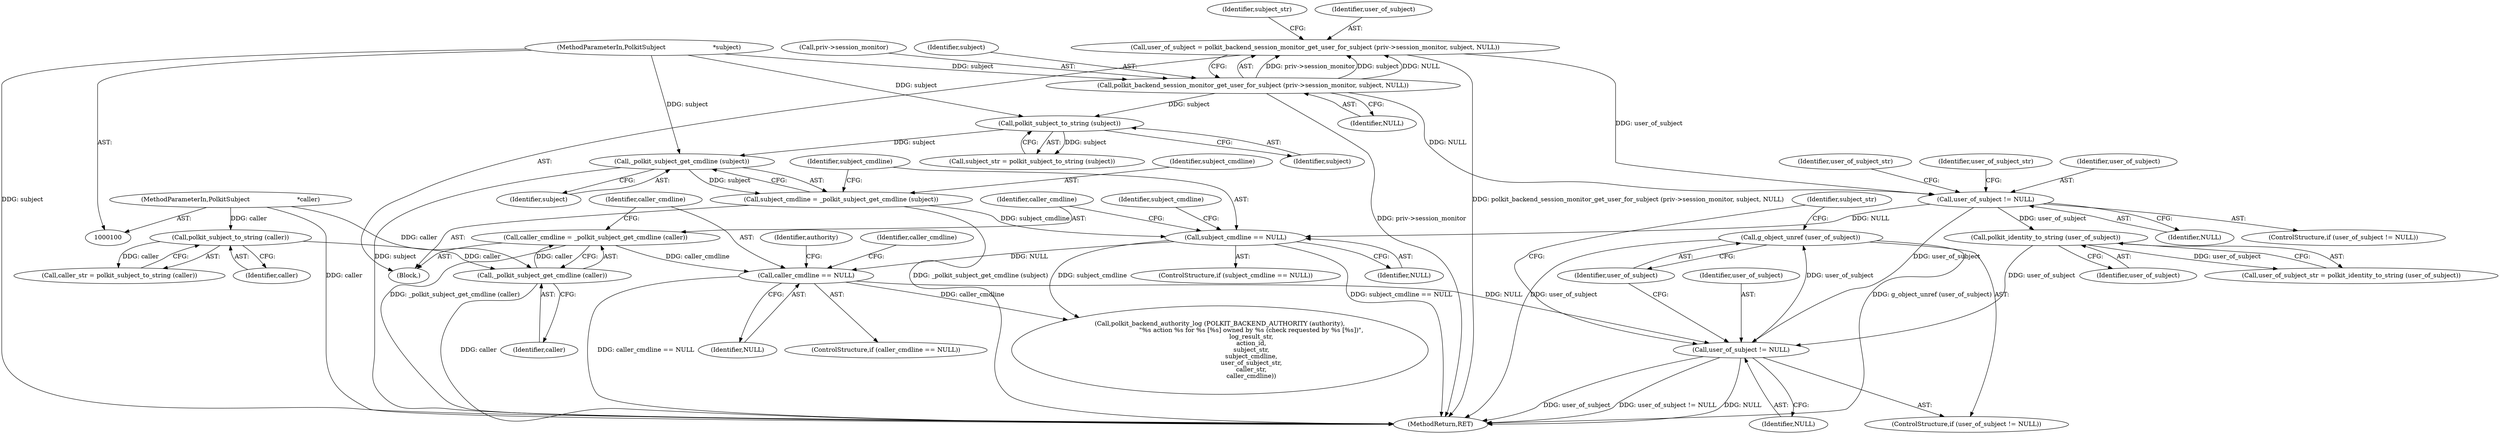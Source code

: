 digraph "0_polkit_bc7ffad53643a9c80231fc41f5582d6a8931c32c@pointer" {
"1000196" [label="(Call,g_object_unref (user_of_subject))"];
"1000193" [label="(Call,user_of_subject != NULL)"];
"1000141" [label="(Call,user_of_subject != NULL)"];
"1000128" [label="(Call,user_of_subject = polkit_backend_session_monitor_get_user_for_subject (priv->session_monitor, subject, NULL))"];
"1000130" [label="(Call,polkit_backend_session_monitor_get_user_for_subject (priv->session_monitor, subject, NULL))"];
"1000103" [label="(MethodParameterIn,PolkitSubject                        *subject)"];
"1000146" [label="(Call,polkit_identity_to_string (user_of_subject))"];
"1000174" [label="(Call,caller_cmdline == NULL)"];
"1000169" [label="(Call,caller_cmdline = _polkit_subject_get_cmdline (caller))"];
"1000171" [label="(Call,_polkit_subject_get_cmdline (caller))"];
"1000155" [label="(Call,polkit_subject_to_string (caller))"];
"1000104" [label="(MethodParameterIn,PolkitSubject                        *caller)"];
"1000162" [label="(Call,subject_cmdline == NULL)"];
"1000157" [label="(Call,subject_cmdline = _polkit_subject_get_cmdline (subject))"];
"1000159" [label="(Call,_polkit_subject_get_cmdline (subject))"];
"1000138" [label="(Call,polkit_subject_to_string (subject))"];
"1000131" [label="(Call,priv->session_monitor)"];
"1000183" [label="(Identifier,authority)"];
"1000145" [label="(Identifier,user_of_subject_str)"];
"1000173" [label="(ControlStructure,if (caller_cmdline == NULL))"];
"1000169" [label="(Call,caller_cmdline = _polkit_subject_get_cmdline (caller))"];
"1000137" [label="(Identifier,subject_str)"];
"1000103" [label="(MethodParameterIn,PolkitSubject                        *subject)"];
"1000141" [label="(Call,user_of_subject != NULL)"];
"1000159" [label="(Call,_polkit_subject_get_cmdline (subject))"];
"1000104" [label="(MethodParameterIn,PolkitSubject                        *caller)"];
"1000172" [label="(Identifier,caller)"];
"1000143" [label="(Identifier,NULL)"];
"1000155" [label="(Call,polkit_subject_to_string (caller))"];
"1000175" [label="(Identifier,caller_cmdline)"];
"1000153" [label="(Call,caller_str = polkit_subject_to_string (caller))"];
"1000150" [label="(Identifier,user_of_subject_str)"];
"1000106" [label="(Block,)"];
"1000174" [label="(Call,caller_cmdline == NULL)"];
"1000194" [label="(Identifier,user_of_subject)"];
"1000156" [label="(Identifier,caller)"];
"1000140" [label="(ControlStructure,if (user_of_subject != NULL))"];
"1000130" [label="(Call,polkit_backend_session_monitor_get_user_for_subject (priv->session_monitor, subject, NULL))"];
"1000162" [label="(Call,subject_cmdline == NULL)"];
"1000171" [label="(Call,_polkit_subject_get_cmdline (caller))"];
"1000163" [label="(Identifier,subject_cmdline)"];
"1000136" [label="(Call,subject_str = polkit_subject_to_string (subject))"];
"1000195" [label="(Identifier,NULL)"];
"1000160" [label="(Identifier,subject)"];
"1000176" [label="(Identifier,NULL)"];
"1000181" [label="(Call,polkit_backend_authority_log (POLKIT_BACKEND_AUTHORITY (authority),\n                                \"%s action %s for %s [%s] owned by %s (check requested by %s [%s])\",\n                                log_result_str,\n                                action_id,\n                                subject_str,\n                                subject_cmdline,\n                                user_of_subject_str,\n                                caller_str,\n                                caller_cmdline))"];
"1000166" [label="(Identifier,subject_cmdline)"];
"1000134" [label="(Identifier,subject)"];
"1000128" [label="(Call,user_of_subject = polkit_backend_session_monitor_get_user_for_subject (priv->session_monitor, subject, NULL))"];
"1000135" [label="(Identifier,NULL)"];
"1000158" [label="(Identifier,subject_cmdline)"];
"1000196" [label="(Call,g_object_unref (user_of_subject))"];
"1000157" [label="(Call,subject_cmdline = _polkit_subject_get_cmdline (subject))"];
"1000192" [label="(ControlStructure,if (user_of_subject != NULL))"];
"1000139" [label="(Identifier,subject)"];
"1000147" [label="(Identifier,user_of_subject)"];
"1000170" [label="(Identifier,caller_cmdline)"];
"1000144" [label="(Call,user_of_subject_str = polkit_identity_to_string (user_of_subject))"];
"1000164" [label="(Identifier,NULL)"];
"1000178" [label="(Identifier,caller_cmdline)"];
"1000146" [label="(Call,polkit_identity_to_string (user_of_subject))"];
"1000142" [label="(Identifier,user_of_subject)"];
"1000161" [label="(ControlStructure,if (subject_cmdline == NULL))"];
"1000208" [label="(MethodReturn,RET)"];
"1000199" [label="(Identifier,subject_str)"];
"1000197" [label="(Identifier,user_of_subject)"];
"1000193" [label="(Call,user_of_subject != NULL)"];
"1000129" [label="(Identifier,user_of_subject)"];
"1000138" [label="(Call,polkit_subject_to_string (subject))"];
"1000196" -> "1000192"  [label="AST: "];
"1000196" -> "1000197"  [label="CFG: "];
"1000197" -> "1000196"  [label="AST: "];
"1000199" -> "1000196"  [label="CFG: "];
"1000196" -> "1000208"  [label="DDG: user_of_subject"];
"1000196" -> "1000208"  [label="DDG: g_object_unref (user_of_subject)"];
"1000193" -> "1000196"  [label="DDG: user_of_subject"];
"1000193" -> "1000192"  [label="AST: "];
"1000193" -> "1000195"  [label="CFG: "];
"1000194" -> "1000193"  [label="AST: "];
"1000195" -> "1000193"  [label="AST: "];
"1000197" -> "1000193"  [label="CFG: "];
"1000199" -> "1000193"  [label="CFG: "];
"1000193" -> "1000208"  [label="DDG: NULL"];
"1000193" -> "1000208"  [label="DDG: user_of_subject"];
"1000193" -> "1000208"  [label="DDG: user_of_subject != NULL"];
"1000141" -> "1000193"  [label="DDG: user_of_subject"];
"1000146" -> "1000193"  [label="DDG: user_of_subject"];
"1000174" -> "1000193"  [label="DDG: NULL"];
"1000141" -> "1000140"  [label="AST: "];
"1000141" -> "1000143"  [label="CFG: "];
"1000142" -> "1000141"  [label="AST: "];
"1000143" -> "1000141"  [label="AST: "];
"1000145" -> "1000141"  [label="CFG: "];
"1000150" -> "1000141"  [label="CFG: "];
"1000128" -> "1000141"  [label="DDG: user_of_subject"];
"1000130" -> "1000141"  [label="DDG: NULL"];
"1000141" -> "1000146"  [label="DDG: user_of_subject"];
"1000141" -> "1000162"  [label="DDG: NULL"];
"1000128" -> "1000106"  [label="AST: "];
"1000128" -> "1000130"  [label="CFG: "];
"1000129" -> "1000128"  [label="AST: "];
"1000130" -> "1000128"  [label="AST: "];
"1000137" -> "1000128"  [label="CFG: "];
"1000128" -> "1000208"  [label="DDG: polkit_backend_session_monitor_get_user_for_subject (priv->session_monitor, subject, NULL)"];
"1000130" -> "1000128"  [label="DDG: priv->session_monitor"];
"1000130" -> "1000128"  [label="DDG: subject"];
"1000130" -> "1000128"  [label="DDG: NULL"];
"1000130" -> "1000135"  [label="CFG: "];
"1000131" -> "1000130"  [label="AST: "];
"1000134" -> "1000130"  [label="AST: "];
"1000135" -> "1000130"  [label="AST: "];
"1000130" -> "1000208"  [label="DDG: priv->session_monitor"];
"1000103" -> "1000130"  [label="DDG: subject"];
"1000130" -> "1000138"  [label="DDG: subject"];
"1000103" -> "1000100"  [label="AST: "];
"1000103" -> "1000208"  [label="DDG: subject"];
"1000103" -> "1000138"  [label="DDG: subject"];
"1000103" -> "1000159"  [label="DDG: subject"];
"1000146" -> "1000144"  [label="AST: "];
"1000146" -> "1000147"  [label="CFG: "];
"1000147" -> "1000146"  [label="AST: "];
"1000144" -> "1000146"  [label="CFG: "];
"1000146" -> "1000144"  [label="DDG: user_of_subject"];
"1000174" -> "1000173"  [label="AST: "];
"1000174" -> "1000176"  [label="CFG: "];
"1000175" -> "1000174"  [label="AST: "];
"1000176" -> "1000174"  [label="AST: "];
"1000178" -> "1000174"  [label="CFG: "];
"1000183" -> "1000174"  [label="CFG: "];
"1000174" -> "1000208"  [label="DDG: caller_cmdline == NULL"];
"1000169" -> "1000174"  [label="DDG: caller_cmdline"];
"1000162" -> "1000174"  [label="DDG: NULL"];
"1000174" -> "1000181"  [label="DDG: caller_cmdline"];
"1000169" -> "1000106"  [label="AST: "];
"1000169" -> "1000171"  [label="CFG: "];
"1000170" -> "1000169"  [label="AST: "];
"1000171" -> "1000169"  [label="AST: "];
"1000175" -> "1000169"  [label="CFG: "];
"1000169" -> "1000208"  [label="DDG: _polkit_subject_get_cmdline (caller)"];
"1000171" -> "1000169"  [label="DDG: caller"];
"1000171" -> "1000172"  [label="CFG: "];
"1000172" -> "1000171"  [label="AST: "];
"1000171" -> "1000208"  [label="DDG: caller"];
"1000155" -> "1000171"  [label="DDG: caller"];
"1000104" -> "1000171"  [label="DDG: caller"];
"1000155" -> "1000153"  [label="AST: "];
"1000155" -> "1000156"  [label="CFG: "];
"1000156" -> "1000155"  [label="AST: "];
"1000153" -> "1000155"  [label="CFG: "];
"1000155" -> "1000153"  [label="DDG: caller"];
"1000104" -> "1000155"  [label="DDG: caller"];
"1000104" -> "1000100"  [label="AST: "];
"1000104" -> "1000208"  [label="DDG: caller"];
"1000162" -> "1000161"  [label="AST: "];
"1000162" -> "1000164"  [label="CFG: "];
"1000163" -> "1000162"  [label="AST: "];
"1000164" -> "1000162"  [label="AST: "];
"1000166" -> "1000162"  [label="CFG: "];
"1000170" -> "1000162"  [label="CFG: "];
"1000162" -> "1000208"  [label="DDG: subject_cmdline == NULL"];
"1000157" -> "1000162"  [label="DDG: subject_cmdline"];
"1000162" -> "1000181"  [label="DDG: subject_cmdline"];
"1000157" -> "1000106"  [label="AST: "];
"1000157" -> "1000159"  [label="CFG: "];
"1000158" -> "1000157"  [label="AST: "];
"1000159" -> "1000157"  [label="AST: "];
"1000163" -> "1000157"  [label="CFG: "];
"1000157" -> "1000208"  [label="DDG: _polkit_subject_get_cmdline (subject)"];
"1000159" -> "1000157"  [label="DDG: subject"];
"1000159" -> "1000160"  [label="CFG: "];
"1000160" -> "1000159"  [label="AST: "];
"1000159" -> "1000208"  [label="DDG: subject"];
"1000138" -> "1000159"  [label="DDG: subject"];
"1000138" -> "1000136"  [label="AST: "];
"1000138" -> "1000139"  [label="CFG: "];
"1000139" -> "1000138"  [label="AST: "];
"1000136" -> "1000138"  [label="CFG: "];
"1000138" -> "1000136"  [label="DDG: subject"];
}
